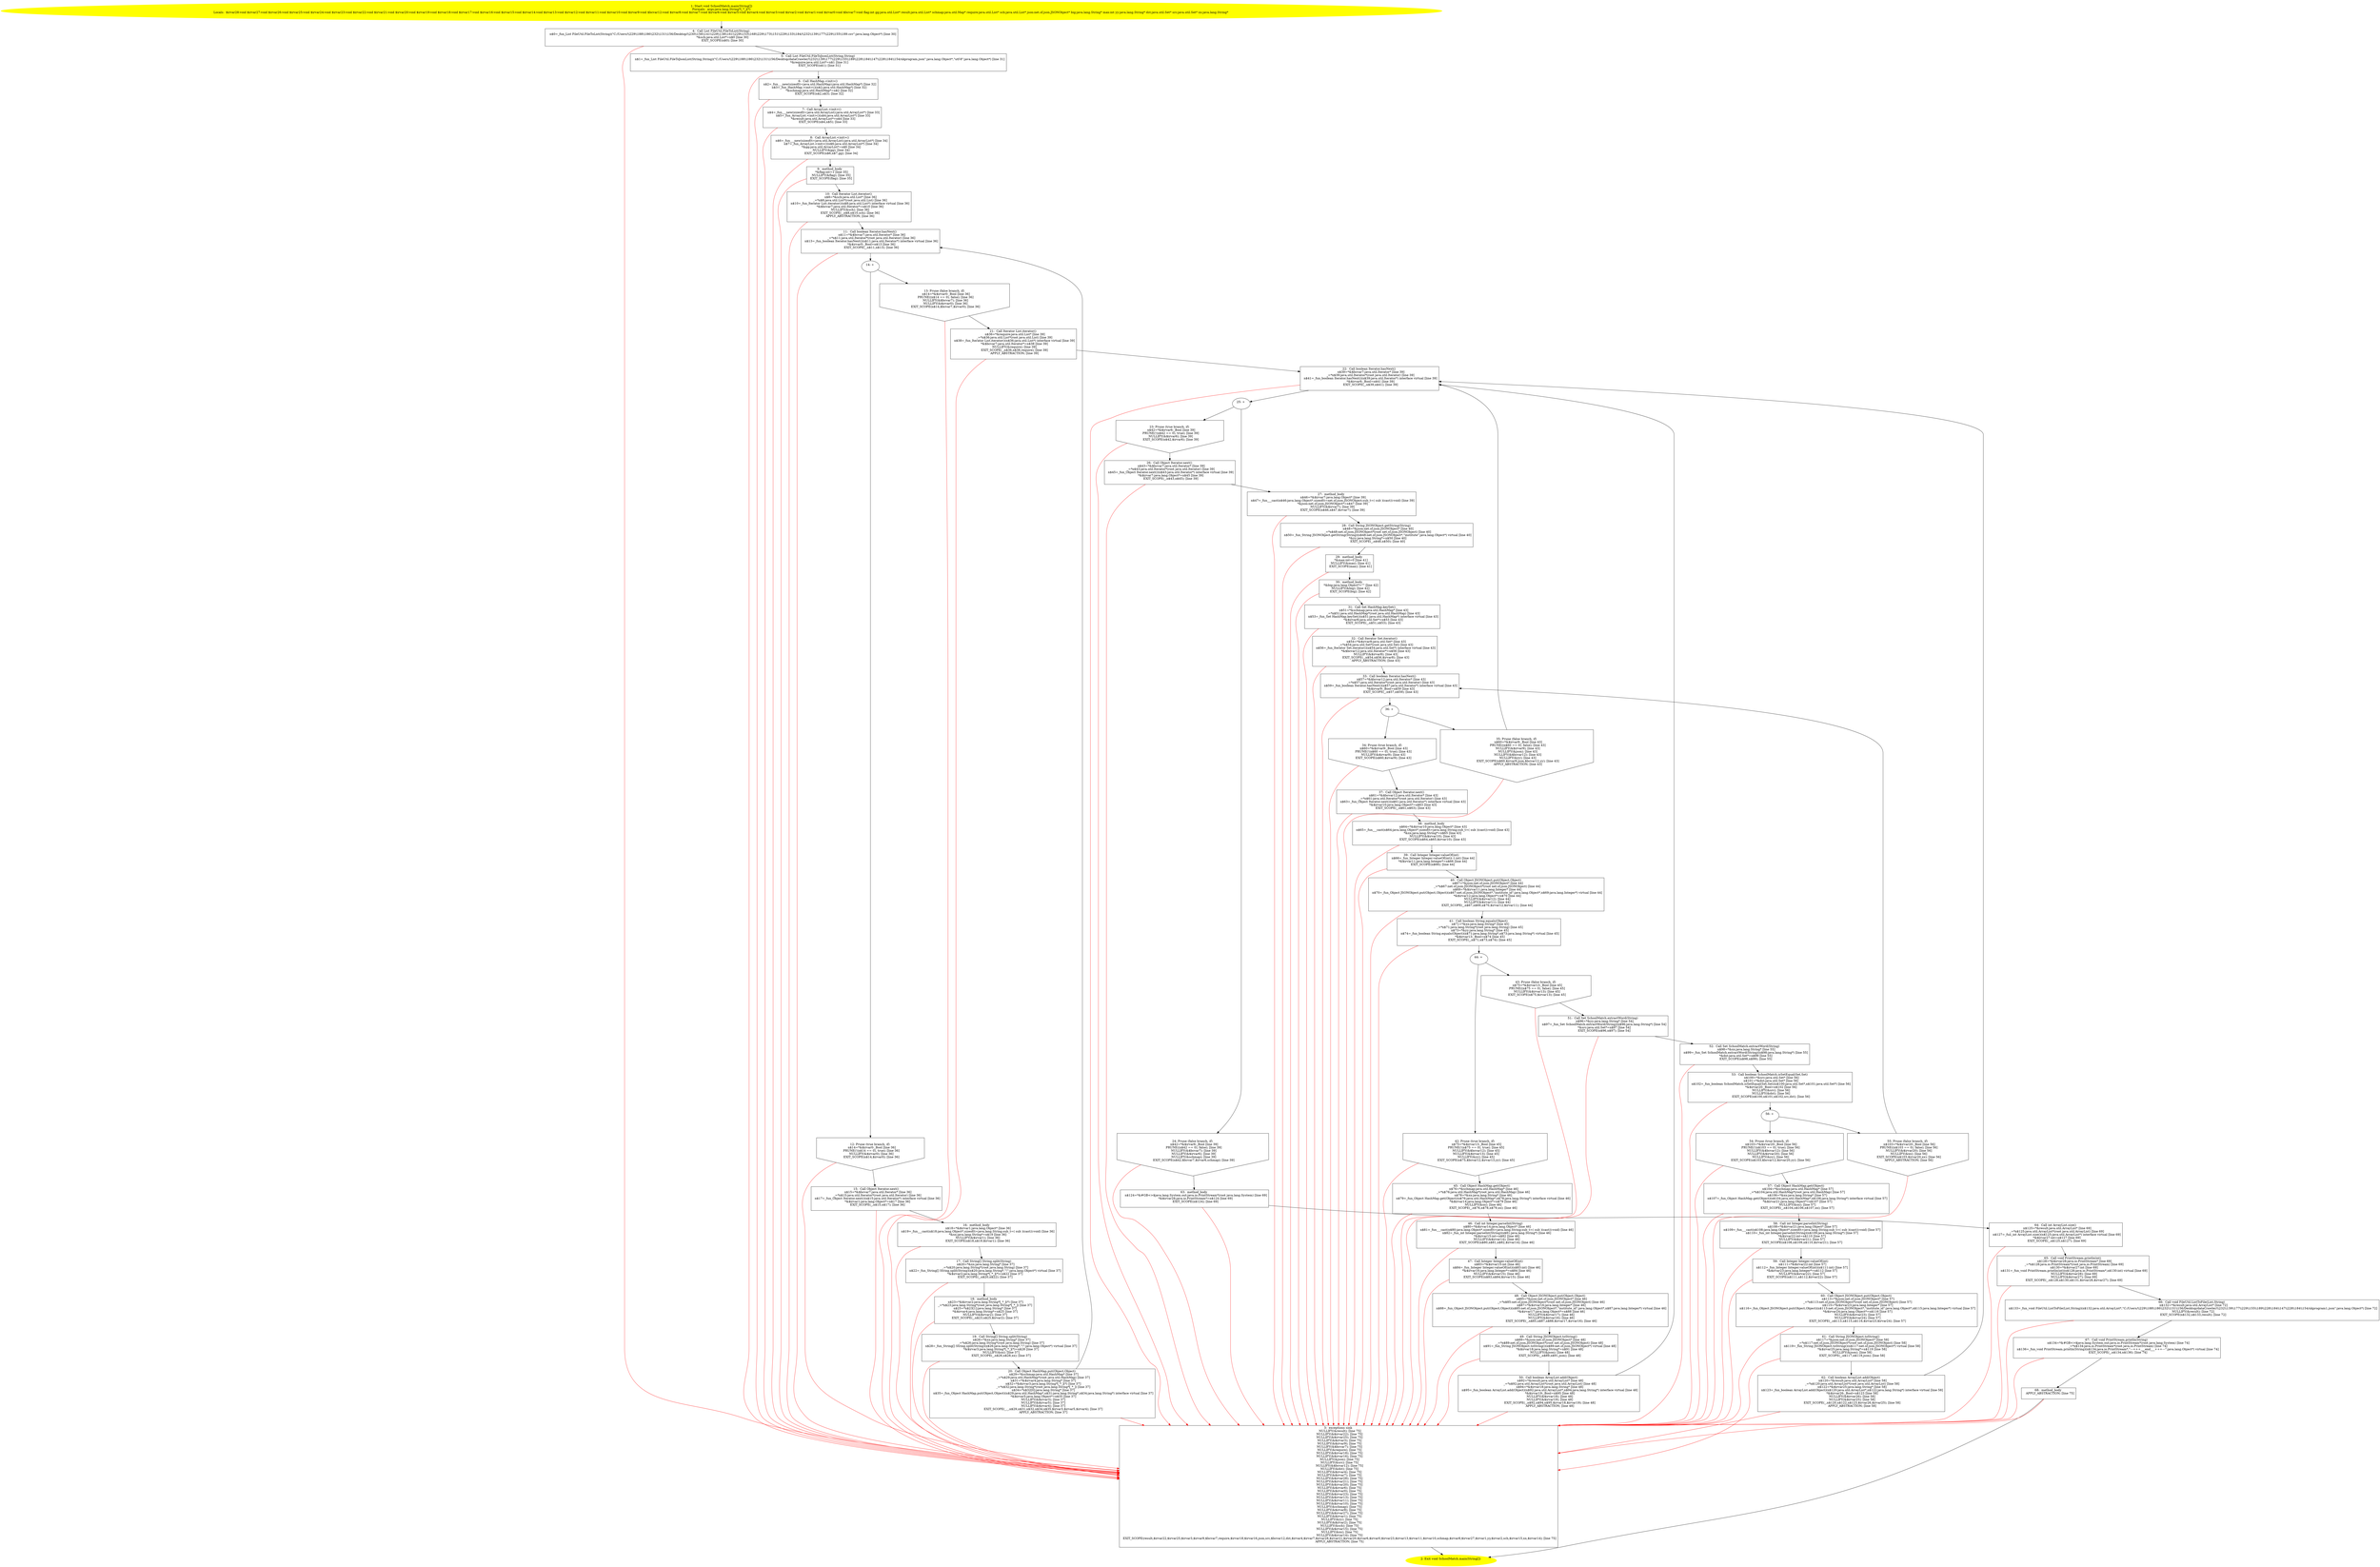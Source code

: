 /* @generated */
digraph cfg {
"com.dulishuo.usnews.SchoolMatch.main(java.lang.String[]):void.197868c38f6c9c533033d688b691957b_1" [label="1: Start void SchoolMatch.main(String[])\nFormals:  args:java.lang.String*[_*_](*)\nLocals:  $irvar28:void $irvar27:void $irvar26:void $irvar25:void $irvar24:void $irvar23:void $irvar22:void $irvar21:void $irvar20:void $irvar19:void $irvar18:void $irvar17:void $irvar16:void $irvar15:void $irvar14:void $irvar13:void $irvar12:void $irvar11:void $irvar10:void $irvar9:void $bcvar12:void $irvar8:void $irvar7:void $irvar6:void $irvar5:void $irvar4:void $irvar3:void $irvar2:void $irvar1:void $irvar0:void $bcvar7:void flag:int gg:java.util.List* result:java.util.List* schmap:java.util.Map* require:java.util.List* sch:java.util.List* json:net.sf.json.JSONObject* big:java.lang.String* max:int yy:java.lang.String* dst:java.util.Set* src:java.util.Set* xx:java.lang.String* \n  " color=yellow style=filled]
	

	 "com.dulishuo.usnews.SchoolMatch.main(java.lang.String[]):void.197868c38f6c9c533033d688b691957b_1" -> "com.dulishuo.usnews.SchoolMatch.main(java.lang.String[]):void.197868c38f6c9c533033d688b691957b_4" ;
"com.dulishuo.usnews.SchoolMatch.main(java.lang.String[]):void.197868c38f6c9c533033d688b691957b_2" [label="2: Exit void SchoolMatch.main(String[]) \n  " color=yellow style=filled]
	

"com.dulishuo.usnews.SchoolMatch.main(java.lang.String[]):void.197868c38f6c9c533033d688b691957b_3" [label="3:  exceptions sink \n   NULLIFY(&result); [line 75]\n  NULLIFY(&$irvar22); [line 75]\n  NULLIFY(&$irvar25); [line 75]\n  NULLIFY(&$irvar3); [line 75]\n  NULLIFY(&$irvar9); [line 75]\n  NULLIFY(&$bcvar7); [line 75]\n  NULLIFY(&require); [line 75]\n  NULLIFY(&$irvar18); [line 75]\n  NULLIFY(&$irvar16); [line 75]\n  NULLIFY(&json); [line 75]\n  NULLIFY(&src); [line 75]\n  NULLIFY(&$bcvar12); [line 75]\n  NULLIFY(&dst); [line 75]\n  NULLIFY(&$irvar4); [line 75]\n  NULLIFY(&$irvar7); [line 75]\n  NULLIFY(&$irvar28); [line 75]\n  NULLIFY(&$irvar21); [line 75]\n  NULLIFY(&$irvar20); [line 75]\n  NULLIFY(&$irvar6); [line 75]\n  NULLIFY(&$irvar0); [line 75]\n  NULLIFY(&$irvar23); [line 75]\n  NULLIFY(&$irvar13); [line 75]\n  NULLIFY(&$irvar11); [line 75]\n  NULLIFY(&$irvar10); [line 75]\n  NULLIFY(&schmap); [line 75]\n  NULLIFY(&$irvar8); [line 75]\n  NULLIFY(&$irvar27); [line 75]\n  NULLIFY(&$irvar1); [line 75]\n  NULLIFY(&yy); [line 75]\n  NULLIFY(&$irvar2); [line 75]\n  NULLIFY(&sch); [line 75]\n  NULLIFY(&$irvar15); [line 75]\n  NULLIFY(&xx); [line 75]\n  NULLIFY(&$irvar14); [line 75]\n  EXIT_SCOPE(result,$irvar22,$irvar25,$irvar3,$irvar9,$bcvar7,require,$irvar18,$irvar16,json,src,$bcvar12,dst,$irvar4,$irvar7,$irvar28,$irvar21,$irvar20,$irvar6,$irvar0,$irvar23,$irvar13,$irvar11,$irvar10,schmap,$irvar8,$irvar27,$irvar1,yy,$irvar2,sch,$irvar15,xx,$irvar14); [line 75]\n  APPLY_ABSTRACTION; [line 75]\n " shape="box"]
	

	 "com.dulishuo.usnews.SchoolMatch.main(java.lang.String[]):void.197868c38f6c9c533033d688b691957b_3" -> "com.dulishuo.usnews.SchoolMatch.main(java.lang.String[]):void.197868c38f6c9c533033d688b691957b_2" ;
"com.dulishuo.usnews.SchoolMatch.main(java.lang.String[]):void.197868c38f6c9c533033d688b691957b_4" [label="4:  Call List FileUtil.FileToList(String) \n   n$0=_fun_List FileUtil.FileToList(String)(\"C:/Users/\\\\229\\\\188\\\\186\\\\232\\\\131\\\\156/Desktop/\\\\230\\\\156\\\\141\\\\229\\\\138\\\\161\\\\229\\\\153\\\\168\\\\229\\\\173\\\\151\\\\229\\\\133\\\\184/\\\\232\\\\139\\\\177\\\\229\\\\155\\\\189.csv\":java.lang.Object*) [line 30]\n  *&sch:java.util.List*=n$0 [line 30]\n  EXIT_SCOPE(n$0); [line 30]\n " shape="box"]
	

	 "com.dulishuo.usnews.SchoolMatch.main(java.lang.String[]):void.197868c38f6c9c533033d688b691957b_4" -> "com.dulishuo.usnews.SchoolMatch.main(java.lang.String[]):void.197868c38f6c9c533033d688b691957b_5" ;
	 "com.dulishuo.usnews.SchoolMatch.main(java.lang.String[]):void.197868c38f6c9c533033d688b691957b_4" -> "com.dulishuo.usnews.SchoolMatch.main(java.lang.String[]):void.197868c38f6c9c533033d688b691957b_3" [color="red" ];
"com.dulishuo.usnews.SchoolMatch.main(java.lang.String[]):void.197868c38f6c9c533033d688b691957b_5" [label="5:  Call List FileUtil.FileToJsonList(String,String) \n   n$1=_fun_List FileUtil.FileToJsonList(String,String)(\"C:/Users/\\\\229\\\\188\\\\186\\\\232\\\\131\\\\156/Desktop/dataCrawler/\\\\232\\\\139\\\\177\\\\229\\\\155\\\\189\\\\228\\\\184\\\\147\\\\228\\\\184\\\\154/ukprogram.json\":java.lang.Object*,\"utf-8\":java.lang.Object*) [line 31]\n  *&require:java.util.List*=n$1 [line 31]\n  EXIT_SCOPE(n$1); [line 31]\n " shape="box"]
	

	 "com.dulishuo.usnews.SchoolMatch.main(java.lang.String[]):void.197868c38f6c9c533033d688b691957b_5" -> "com.dulishuo.usnews.SchoolMatch.main(java.lang.String[]):void.197868c38f6c9c533033d688b691957b_6" ;
	 "com.dulishuo.usnews.SchoolMatch.main(java.lang.String[]):void.197868c38f6c9c533033d688b691957b_5" -> "com.dulishuo.usnews.SchoolMatch.main(java.lang.String[]):void.197868c38f6c9c533033d688b691957b_3" [color="red" ];
"com.dulishuo.usnews.SchoolMatch.main(java.lang.String[]):void.197868c38f6c9c533033d688b691957b_6" [label="6:  Call HashMap.<init>() \n   n$2=_fun___new(sizeof(t=java.util.HashMap):java.util.HashMap*) [line 32]\n  n$3=_fun_HashMap.<init>()(n$2:java.util.HashMap*) [line 32]\n  *&schmap:java.util.HashMap*=n$2 [line 32]\n  EXIT_SCOPE(n$2,n$3); [line 32]\n " shape="box"]
	

	 "com.dulishuo.usnews.SchoolMatch.main(java.lang.String[]):void.197868c38f6c9c533033d688b691957b_6" -> "com.dulishuo.usnews.SchoolMatch.main(java.lang.String[]):void.197868c38f6c9c533033d688b691957b_7" ;
	 "com.dulishuo.usnews.SchoolMatch.main(java.lang.String[]):void.197868c38f6c9c533033d688b691957b_6" -> "com.dulishuo.usnews.SchoolMatch.main(java.lang.String[]):void.197868c38f6c9c533033d688b691957b_3" [color="red" ];
"com.dulishuo.usnews.SchoolMatch.main(java.lang.String[]):void.197868c38f6c9c533033d688b691957b_7" [label="7:  Call ArrayList.<init>() \n   n$4=_fun___new(sizeof(t=java.util.ArrayList):java.util.ArrayList*) [line 33]\n  n$5=_fun_ArrayList.<init>()(n$4:java.util.ArrayList*) [line 33]\n  *&result:java.util.ArrayList*=n$4 [line 33]\n  EXIT_SCOPE(n$4,n$5); [line 33]\n " shape="box"]
	

	 "com.dulishuo.usnews.SchoolMatch.main(java.lang.String[]):void.197868c38f6c9c533033d688b691957b_7" -> "com.dulishuo.usnews.SchoolMatch.main(java.lang.String[]):void.197868c38f6c9c533033d688b691957b_8" ;
	 "com.dulishuo.usnews.SchoolMatch.main(java.lang.String[]):void.197868c38f6c9c533033d688b691957b_7" -> "com.dulishuo.usnews.SchoolMatch.main(java.lang.String[]):void.197868c38f6c9c533033d688b691957b_3" [color="red" ];
"com.dulishuo.usnews.SchoolMatch.main(java.lang.String[]):void.197868c38f6c9c533033d688b691957b_8" [label="8:  Call ArrayList.<init>() \n   n$6=_fun___new(sizeof(t=java.util.ArrayList):java.util.ArrayList*) [line 34]\n  n$7=_fun_ArrayList.<init>()(n$6:java.util.ArrayList*) [line 34]\n  *&gg:java.util.ArrayList*=n$6 [line 34]\n  NULLIFY(&gg); [line 34]\n  EXIT_SCOPE(n$6,n$7,gg); [line 34]\n " shape="box"]
	

	 "com.dulishuo.usnews.SchoolMatch.main(java.lang.String[]):void.197868c38f6c9c533033d688b691957b_8" -> "com.dulishuo.usnews.SchoolMatch.main(java.lang.String[]):void.197868c38f6c9c533033d688b691957b_9" ;
	 "com.dulishuo.usnews.SchoolMatch.main(java.lang.String[]):void.197868c38f6c9c533033d688b691957b_8" -> "com.dulishuo.usnews.SchoolMatch.main(java.lang.String[]):void.197868c38f6c9c533033d688b691957b_3" [color="red" ];
"com.dulishuo.usnews.SchoolMatch.main(java.lang.String[]):void.197868c38f6c9c533033d688b691957b_9" [label="9:  method_body \n   *&flag:int=1 [line 35]\n  NULLIFY(&flag); [line 35]\n  EXIT_SCOPE(flag); [line 35]\n " shape="box"]
	

	 "com.dulishuo.usnews.SchoolMatch.main(java.lang.String[]):void.197868c38f6c9c533033d688b691957b_9" -> "com.dulishuo.usnews.SchoolMatch.main(java.lang.String[]):void.197868c38f6c9c533033d688b691957b_10" ;
	 "com.dulishuo.usnews.SchoolMatch.main(java.lang.String[]):void.197868c38f6c9c533033d688b691957b_9" -> "com.dulishuo.usnews.SchoolMatch.main(java.lang.String[]):void.197868c38f6c9c533033d688b691957b_3" [color="red" ];
"com.dulishuo.usnews.SchoolMatch.main(java.lang.String[]):void.197868c38f6c9c533033d688b691957b_10" [label="10:  Call Iterator List.iterator() \n   n$8=*&sch:java.util.List* [line 36]\n  _=*n$8:java.util.List*(root java.util.List) [line 36]\n  n$10=_fun_Iterator List.iterator()(n$8:java.util.List*) interface virtual [line 36]\n  *&$bcvar7:java.util.Iterator*=n$10 [line 36]\n  NULLIFY(&sch); [line 36]\n  EXIT_SCOPE(_,n$8,n$10,sch); [line 36]\n  APPLY_ABSTRACTION; [line 36]\n " shape="box"]
	

	 "com.dulishuo.usnews.SchoolMatch.main(java.lang.String[]):void.197868c38f6c9c533033d688b691957b_10" -> "com.dulishuo.usnews.SchoolMatch.main(java.lang.String[]):void.197868c38f6c9c533033d688b691957b_11" ;
	 "com.dulishuo.usnews.SchoolMatch.main(java.lang.String[]):void.197868c38f6c9c533033d688b691957b_10" -> "com.dulishuo.usnews.SchoolMatch.main(java.lang.String[]):void.197868c38f6c9c533033d688b691957b_3" [color="red" ];
"com.dulishuo.usnews.SchoolMatch.main(java.lang.String[]):void.197868c38f6c9c533033d688b691957b_11" [label="11:  Call boolean Iterator.hasNext() \n   n$11=*&$bcvar7:java.util.Iterator* [line 36]\n  _=*n$11:java.util.Iterator*(root java.util.Iterator) [line 36]\n  n$13=_fun_boolean Iterator.hasNext()(n$11:java.util.Iterator*) interface virtual [line 36]\n  *&$irvar0:_Bool=n$13 [line 36]\n  EXIT_SCOPE(_,n$11,n$13); [line 36]\n " shape="box"]
	

	 "com.dulishuo.usnews.SchoolMatch.main(java.lang.String[]):void.197868c38f6c9c533033d688b691957b_11" -> "com.dulishuo.usnews.SchoolMatch.main(java.lang.String[]):void.197868c38f6c9c533033d688b691957b_14" ;
	 "com.dulishuo.usnews.SchoolMatch.main(java.lang.String[]):void.197868c38f6c9c533033d688b691957b_11" -> "com.dulishuo.usnews.SchoolMatch.main(java.lang.String[]):void.197868c38f6c9c533033d688b691957b_3" [color="red" ];
"com.dulishuo.usnews.SchoolMatch.main(java.lang.String[]):void.197868c38f6c9c533033d688b691957b_12" [label="12: Prune (true branch, if) \n   n$14=*&$irvar0:_Bool [line 36]\n  PRUNE(!(n$14 == 0), true); [line 36]\n  NULLIFY(&$irvar0); [line 36]\n  EXIT_SCOPE(n$14,$irvar0); [line 36]\n " shape="invhouse"]
	

	 "com.dulishuo.usnews.SchoolMatch.main(java.lang.String[]):void.197868c38f6c9c533033d688b691957b_12" -> "com.dulishuo.usnews.SchoolMatch.main(java.lang.String[]):void.197868c38f6c9c533033d688b691957b_15" ;
	 "com.dulishuo.usnews.SchoolMatch.main(java.lang.String[]):void.197868c38f6c9c533033d688b691957b_12" -> "com.dulishuo.usnews.SchoolMatch.main(java.lang.String[]):void.197868c38f6c9c533033d688b691957b_3" [color="red" ];
"com.dulishuo.usnews.SchoolMatch.main(java.lang.String[]):void.197868c38f6c9c533033d688b691957b_13" [label="13: Prune (false branch, if) \n   n$14=*&$irvar0:_Bool [line 36]\n  PRUNE((n$14 == 0), false); [line 36]\n  NULLIFY(&$bcvar7); [line 36]\n  NULLIFY(&$irvar0); [line 36]\n  EXIT_SCOPE(n$14,$bcvar7,$irvar0); [line 36]\n " shape="invhouse"]
	

	 "com.dulishuo.usnews.SchoolMatch.main(java.lang.String[]):void.197868c38f6c9c533033d688b691957b_13" -> "com.dulishuo.usnews.SchoolMatch.main(java.lang.String[]):void.197868c38f6c9c533033d688b691957b_21" ;
	 "com.dulishuo.usnews.SchoolMatch.main(java.lang.String[]):void.197868c38f6c9c533033d688b691957b_13" -> "com.dulishuo.usnews.SchoolMatch.main(java.lang.String[]):void.197868c38f6c9c533033d688b691957b_3" [color="red" ];
"com.dulishuo.usnews.SchoolMatch.main(java.lang.String[]):void.197868c38f6c9c533033d688b691957b_14" [label="14: + \n  " ]
	

	 "com.dulishuo.usnews.SchoolMatch.main(java.lang.String[]):void.197868c38f6c9c533033d688b691957b_14" -> "com.dulishuo.usnews.SchoolMatch.main(java.lang.String[]):void.197868c38f6c9c533033d688b691957b_12" ;
	 "com.dulishuo.usnews.SchoolMatch.main(java.lang.String[]):void.197868c38f6c9c533033d688b691957b_14" -> "com.dulishuo.usnews.SchoolMatch.main(java.lang.String[]):void.197868c38f6c9c533033d688b691957b_13" ;
"com.dulishuo.usnews.SchoolMatch.main(java.lang.String[]):void.197868c38f6c9c533033d688b691957b_15" [label="15:  Call Object Iterator.next() \n   n$15=*&$bcvar7:java.util.Iterator* [line 36]\n  _=*n$15:java.util.Iterator*(root java.util.Iterator) [line 36]\n  n$17=_fun_Object Iterator.next()(n$15:java.util.Iterator*) interface virtual [line 36]\n  *&$irvar1:java.lang.Object*=n$17 [line 36]\n  EXIT_SCOPE(_,n$15,n$17); [line 36]\n " shape="box"]
	

	 "com.dulishuo.usnews.SchoolMatch.main(java.lang.String[]):void.197868c38f6c9c533033d688b691957b_15" -> "com.dulishuo.usnews.SchoolMatch.main(java.lang.String[]):void.197868c38f6c9c533033d688b691957b_16" ;
	 "com.dulishuo.usnews.SchoolMatch.main(java.lang.String[]):void.197868c38f6c9c533033d688b691957b_15" -> "com.dulishuo.usnews.SchoolMatch.main(java.lang.String[]):void.197868c38f6c9c533033d688b691957b_3" [color="red" ];
"com.dulishuo.usnews.SchoolMatch.main(java.lang.String[]):void.197868c38f6c9c533033d688b691957b_16" [label="16:  method_body \n   n$18=*&$irvar1:java.lang.Object* [line 36]\n  n$19=_fun___cast(n$18:java.lang.Object*,sizeof(t=java.lang.String;sub_t=( sub )(cast)):void) [line 36]\n  *&xx:java.lang.String*=n$19 [line 36]\n  NULLIFY(&$irvar1); [line 36]\n  EXIT_SCOPE(n$18,n$19,$irvar1); [line 36]\n " shape="box"]
	

	 "com.dulishuo.usnews.SchoolMatch.main(java.lang.String[]):void.197868c38f6c9c533033d688b691957b_16" -> "com.dulishuo.usnews.SchoolMatch.main(java.lang.String[]):void.197868c38f6c9c533033d688b691957b_17" ;
	 "com.dulishuo.usnews.SchoolMatch.main(java.lang.String[]):void.197868c38f6c9c533033d688b691957b_16" -> "com.dulishuo.usnews.SchoolMatch.main(java.lang.String[]):void.197868c38f6c9c533033d688b691957b_3" [color="red" ];
"com.dulishuo.usnews.SchoolMatch.main(java.lang.String[]):void.197868c38f6c9c533033d688b691957b_17" [label="17:  Call String[] String.split(String) \n   n$20=*&xx:java.lang.String* [line 37]\n  _=*n$20:java.lang.String*(root java.lang.String) [line 37]\n  n$22=_fun_String[] String.split(String)(n$20:java.lang.String*,\"!\":java.lang.Object*) virtual [line 37]\n  *&$irvar2:java.lang.String*[_*_](*)=n$22 [line 37]\n  EXIT_SCOPE(_,n$20,n$22); [line 37]\n " shape="box"]
	

	 "com.dulishuo.usnews.SchoolMatch.main(java.lang.String[]):void.197868c38f6c9c533033d688b691957b_17" -> "com.dulishuo.usnews.SchoolMatch.main(java.lang.String[]):void.197868c38f6c9c533033d688b691957b_18" ;
	 "com.dulishuo.usnews.SchoolMatch.main(java.lang.String[]):void.197868c38f6c9c533033d688b691957b_17" -> "com.dulishuo.usnews.SchoolMatch.main(java.lang.String[]):void.197868c38f6c9c533033d688b691957b_3" [color="red" ];
"com.dulishuo.usnews.SchoolMatch.main(java.lang.String[]):void.197868c38f6c9c533033d688b691957b_18" [label="18:  method_body \n   n$23=*&$irvar2:java.lang.String*[_*_](*) [line 37]\n  _=*n$23:java.lang.String*(root java.lang.String*[_*_]) [line 37]\n  n$25=*n$23[1]:java.lang.String* [line 37]\n  *&$irvar4:java.lang.String*=n$25 [line 37]\n  NULLIFY(&$irvar2); [line 37]\n  EXIT_SCOPE(_,n$23,n$25,$irvar2); [line 37]\n " shape="box"]
	

	 "com.dulishuo.usnews.SchoolMatch.main(java.lang.String[]):void.197868c38f6c9c533033d688b691957b_18" -> "com.dulishuo.usnews.SchoolMatch.main(java.lang.String[]):void.197868c38f6c9c533033d688b691957b_19" ;
	 "com.dulishuo.usnews.SchoolMatch.main(java.lang.String[]):void.197868c38f6c9c533033d688b691957b_18" -> "com.dulishuo.usnews.SchoolMatch.main(java.lang.String[]):void.197868c38f6c9c533033d688b691957b_3" [color="red" ];
"com.dulishuo.usnews.SchoolMatch.main(java.lang.String[]):void.197868c38f6c9c533033d688b691957b_19" [label="19:  Call String[] String.split(String) \n   n$26=*&xx:java.lang.String* [line 37]\n  _=*n$26:java.lang.String*(root java.lang.String) [line 37]\n  n$28=_fun_String[] String.split(String)(n$26:java.lang.String*,\"!\":java.lang.Object*) virtual [line 37]\n  *&$irvar3:java.lang.String*[_*_](*)=n$28 [line 37]\n  NULLIFY(&xx); [line 37]\n  EXIT_SCOPE(_,n$26,n$28,xx); [line 37]\n " shape="box"]
	

	 "com.dulishuo.usnews.SchoolMatch.main(java.lang.String[]):void.197868c38f6c9c533033d688b691957b_19" -> "com.dulishuo.usnews.SchoolMatch.main(java.lang.String[]):void.197868c38f6c9c533033d688b691957b_20" ;
	 "com.dulishuo.usnews.SchoolMatch.main(java.lang.String[]):void.197868c38f6c9c533033d688b691957b_19" -> "com.dulishuo.usnews.SchoolMatch.main(java.lang.String[]):void.197868c38f6c9c533033d688b691957b_3" [color="red" ];
"com.dulishuo.usnews.SchoolMatch.main(java.lang.String[]):void.197868c38f6c9c533033d688b691957b_20" [label="20:  Call Object HashMap.put(Object,Object) \n   n$29=*&schmap:java.util.HashMap* [line 37]\n  _=*n$29:java.util.HashMap*(root java.util.HashMap) [line 37]\n  n$31=*&$irvar4:java.lang.String* [line 37]\n  n$32=*&$irvar3:java.lang.String*[_*_](*) [line 37]\n  _=*n$32:java.lang.String*(root java.lang.String*[_*_]) [line 37]\n  n$34=*n$32[0]:java.lang.String* [line 37]\n  n$35=_fun_Object HashMap.put(Object,Object)(n$29:java.util.HashMap*,n$31:java.lang.String*,n$34:java.lang.String*) interface virtual [line 37]\n  *&$irvar5:java.lang.Object*=n$35 [line 37]\n  NULLIFY(&$irvar3); [line 37]\n  NULLIFY(&$irvar5); [line 37]\n  NULLIFY(&$irvar4); [line 37]\n  EXIT_SCOPE(_,_,n$29,n$31,n$32,n$34,n$35,$irvar3,$irvar5,$irvar4); [line 37]\n  APPLY_ABSTRACTION; [line 37]\n " shape="box"]
	

	 "com.dulishuo.usnews.SchoolMatch.main(java.lang.String[]):void.197868c38f6c9c533033d688b691957b_20" -> "com.dulishuo.usnews.SchoolMatch.main(java.lang.String[]):void.197868c38f6c9c533033d688b691957b_11" ;
	 "com.dulishuo.usnews.SchoolMatch.main(java.lang.String[]):void.197868c38f6c9c533033d688b691957b_20" -> "com.dulishuo.usnews.SchoolMatch.main(java.lang.String[]):void.197868c38f6c9c533033d688b691957b_3" [color="red" ];
"com.dulishuo.usnews.SchoolMatch.main(java.lang.String[]):void.197868c38f6c9c533033d688b691957b_21" [label="21:  Call Iterator List.iterator() \n   n$36=*&require:java.util.List* [line 39]\n  _=*n$36:java.util.List*(root java.util.List) [line 39]\n  n$38=_fun_Iterator List.iterator()(n$36:java.util.List*) interface virtual [line 39]\n  *&$bcvar7:java.util.Iterator*=n$38 [line 39]\n  NULLIFY(&require); [line 39]\n  EXIT_SCOPE(_,n$36,n$38,require); [line 39]\n  APPLY_ABSTRACTION; [line 39]\n " shape="box"]
	

	 "com.dulishuo.usnews.SchoolMatch.main(java.lang.String[]):void.197868c38f6c9c533033d688b691957b_21" -> "com.dulishuo.usnews.SchoolMatch.main(java.lang.String[]):void.197868c38f6c9c533033d688b691957b_22" ;
	 "com.dulishuo.usnews.SchoolMatch.main(java.lang.String[]):void.197868c38f6c9c533033d688b691957b_21" -> "com.dulishuo.usnews.SchoolMatch.main(java.lang.String[]):void.197868c38f6c9c533033d688b691957b_3" [color="red" ];
"com.dulishuo.usnews.SchoolMatch.main(java.lang.String[]):void.197868c38f6c9c533033d688b691957b_22" [label="22:  Call boolean Iterator.hasNext() \n   n$39=*&$bcvar7:java.util.Iterator* [line 39]\n  _=*n$39:java.util.Iterator*(root java.util.Iterator) [line 39]\n  n$41=_fun_boolean Iterator.hasNext()(n$39:java.util.Iterator*) interface virtual [line 39]\n  *&$irvar6:_Bool=n$41 [line 39]\n  EXIT_SCOPE(_,n$39,n$41); [line 39]\n " shape="box"]
	

	 "com.dulishuo.usnews.SchoolMatch.main(java.lang.String[]):void.197868c38f6c9c533033d688b691957b_22" -> "com.dulishuo.usnews.SchoolMatch.main(java.lang.String[]):void.197868c38f6c9c533033d688b691957b_25" ;
	 "com.dulishuo.usnews.SchoolMatch.main(java.lang.String[]):void.197868c38f6c9c533033d688b691957b_22" -> "com.dulishuo.usnews.SchoolMatch.main(java.lang.String[]):void.197868c38f6c9c533033d688b691957b_3" [color="red" ];
"com.dulishuo.usnews.SchoolMatch.main(java.lang.String[]):void.197868c38f6c9c533033d688b691957b_23" [label="23: Prune (true branch, if) \n   n$42=*&$irvar6:_Bool [line 39]\n  PRUNE(!(n$42 == 0), true); [line 39]\n  NULLIFY(&$irvar6); [line 39]\n  EXIT_SCOPE(n$42,$irvar6); [line 39]\n " shape="invhouse"]
	

	 "com.dulishuo.usnews.SchoolMatch.main(java.lang.String[]):void.197868c38f6c9c533033d688b691957b_23" -> "com.dulishuo.usnews.SchoolMatch.main(java.lang.String[]):void.197868c38f6c9c533033d688b691957b_26" ;
	 "com.dulishuo.usnews.SchoolMatch.main(java.lang.String[]):void.197868c38f6c9c533033d688b691957b_23" -> "com.dulishuo.usnews.SchoolMatch.main(java.lang.String[]):void.197868c38f6c9c533033d688b691957b_3" [color="red" ];
"com.dulishuo.usnews.SchoolMatch.main(java.lang.String[]):void.197868c38f6c9c533033d688b691957b_24" [label="24: Prune (false branch, if) \n   n$42=*&$irvar6:_Bool [line 39]\n  PRUNE((n$42 == 0), false); [line 39]\n  NULLIFY(&$bcvar7); [line 39]\n  NULLIFY(&$irvar6); [line 39]\n  NULLIFY(&schmap); [line 39]\n  EXIT_SCOPE(n$42,$bcvar7,$irvar6,schmap); [line 39]\n " shape="invhouse"]
	

	 "com.dulishuo.usnews.SchoolMatch.main(java.lang.String[]):void.197868c38f6c9c533033d688b691957b_24" -> "com.dulishuo.usnews.SchoolMatch.main(java.lang.String[]):void.197868c38f6c9c533033d688b691957b_63" ;
	 "com.dulishuo.usnews.SchoolMatch.main(java.lang.String[]):void.197868c38f6c9c533033d688b691957b_24" -> "com.dulishuo.usnews.SchoolMatch.main(java.lang.String[]):void.197868c38f6c9c533033d688b691957b_3" [color="red" ];
"com.dulishuo.usnews.SchoolMatch.main(java.lang.String[]):void.197868c38f6c9c533033d688b691957b_25" [label="25: + \n  " ]
	

	 "com.dulishuo.usnews.SchoolMatch.main(java.lang.String[]):void.197868c38f6c9c533033d688b691957b_25" -> "com.dulishuo.usnews.SchoolMatch.main(java.lang.String[]):void.197868c38f6c9c533033d688b691957b_23" ;
	 "com.dulishuo.usnews.SchoolMatch.main(java.lang.String[]):void.197868c38f6c9c533033d688b691957b_25" -> "com.dulishuo.usnews.SchoolMatch.main(java.lang.String[]):void.197868c38f6c9c533033d688b691957b_24" ;
"com.dulishuo.usnews.SchoolMatch.main(java.lang.String[]):void.197868c38f6c9c533033d688b691957b_26" [label="26:  Call Object Iterator.next() \n   n$43=*&$bcvar7:java.util.Iterator* [line 39]\n  _=*n$43:java.util.Iterator*(root java.util.Iterator) [line 39]\n  n$45=_fun_Object Iterator.next()(n$43:java.util.Iterator*) interface virtual [line 39]\n  *&$irvar7:java.lang.Object*=n$45 [line 39]\n  EXIT_SCOPE(_,n$43,n$45); [line 39]\n " shape="box"]
	

	 "com.dulishuo.usnews.SchoolMatch.main(java.lang.String[]):void.197868c38f6c9c533033d688b691957b_26" -> "com.dulishuo.usnews.SchoolMatch.main(java.lang.String[]):void.197868c38f6c9c533033d688b691957b_27" ;
	 "com.dulishuo.usnews.SchoolMatch.main(java.lang.String[]):void.197868c38f6c9c533033d688b691957b_26" -> "com.dulishuo.usnews.SchoolMatch.main(java.lang.String[]):void.197868c38f6c9c533033d688b691957b_3" [color="red" ];
"com.dulishuo.usnews.SchoolMatch.main(java.lang.String[]):void.197868c38f6c9c533033d688b691957b_27" [label="27:  method_body \n   n$46=*&$irvar7:java.lang.Object* [line 39]\n  n$47=_fun___cast(n$46:java.lang.Object*,sizeof(t=net.sf.json.JSONObject;sub_t=( sub )(cast)):void) [line 39]\n  *&json:net.sf.json.JSONObject*=n$47 [line 39]\n  NULLIFY(&$irvar7); [line 39]\n  EXIT_SCOPE(n$46,n$47,$irvar7); [line 39]\n " shape="box"]
	

	 "com.dulishuo.usnews.SchoolMatch.main(java.lang.String[]):void.197868c38f6c9c533033d688b691957b_27" -> "com.dulishuo.usnews.SchoolMatch.main(java.lang.String[]):void.197868c38f6c9c533033d688b691957b_28" ;
	 "com.dulishuo.usnews.SchoolMatch.main(java.lang.String[]):void.197868c38f6c9c533033d688b691957b_27" -> "com.dulishuo.usnews.SchoolMatch.main(java.lang.String[]):void.197868c38f6c9c533033d688b691957b_3" [color="red" ];
"com.dulishuo.usnews.SchoolMatch.main(java.lang.String[]):void.197868c38f6c9c533033d688b691957b_28" [label="28:  Call String JSONObject.getString(String) \n   n$48=*&json:net.sf.json.JSONObject* [line 40]\n  _=*n$48:net.sf.json.JSONObject*(root net.sf.json.JSONObject) [line 40]\n  n$50=_fun_String JSONObject.getString(String)(n$48:net.sf.json.JSONObject*,\"institute\":java.lang.Object*) virtual [line 40]\n  *&yy:java.lang.String*=n$50 [line 40]\n  EXIT_SCOPE(_,n$48,n$50); [line 40]\n " shape="box"]
	

	 "com.dulishuo.usnews.SchoolMatch.main(java.lang.String[]):void.197868c38f6c9c533033d688b691957b_28" -> "com.dulishuo.usnews.SchoolMatch.main(java.lang.String[]):void.197868c38f6c9c533033d688b691957b_29" ;
	 "com.dulishuo.usnews.SchoolMatch.main(java.lang.String[]):void.197868c38f6c9c533033d688b691957b_28" -> "com.dulishuo.usnews.SchoolMatch.main(java.lang.String[]):void.197868c38f6c9c533033d688b691957b_3" [color="red" ];
"com.dulishuo.usnews.SchoolMatch.main(java.lang.String[]):void.197868c38f6c9c533033d688b691957b_29" [label="29:  method_body \n   *&max:int=0 [line 41]\n  NULLIFY(&max); [line 41]\n  EXIT_SCOPE(max); [line 41]\n " shape="box"]
	

	 "com.dulishuo.usnews.SchoolMatch.main(java.lang.String[]):void.197868c38f6c9c533033d688b691957b_29" -> "com.dulishuo.usnews.SchoolMatch.main(java.lang.String[]):void.197868c38f6c9c533033d688b691957b_30" ;
	 "com.dulishuo.usnews.SchoolMatch.main(java.lang.String[]):void.197868c38f6c9c533033d688b691957b_29" -> "com.dulishuo.usnews.SchoolMatch.main(java.lang.String[]):void.197868c38f6c9c533033d688b691957b_3" [color="red" ];
"com.dulishuo.usnews.SchoolMatch.main(java.lang.String[]):void.197868c38f6c9c533033d688b691957b_30" [label="30:  method_body \n   *&big:java.lang.Object*=\"\" [line 42]\n  NULLIFY(&big); [line 42]\n  EXIT_SCOPE(big); [line 42]\n " shape="box"]
	

	 "com.dulishuo.usnews.SchoolMatch.main(java.lang.String[]):void.197868c38f6c9c533033d688b691957b_30" -> "com.dulishuo.usnews.SchoolMatch.main(java.lang.String[]):void.197868c38f6c9c533033d688b691957b_31" ;
	 "com.dulishuo.usnews.SchoolMatch.main(java.lang.String[]):void.197868c38f6c9c533033d688b691957b_30" -> "com.dulishuo.usnews.SchoolMatch.main(java.lang.String[]):void.197868c38f6c9c533033d688b691957b_3" [color="red" ];
"com.dulishuo.usnews.SchoolMatch.main(java.lang.String[]):void.197868c38f6c9c533033d688b691957b_31" [label="31:  Call Set HashMap.keySet() \n   n$51=*&schmap:java.util.HashMap* [line 43]\n  _=*n$51:java.util.HashMap*(root java.util.HashMap) [line 43]\n  n$53=_fun_Set HashMap.keySet()(n$51:java.util.HashMap*) interface virtual [line 43]\n  *&$irvar8:java.util.Set*=n$53 [line 43]\n  EXIT_SCOPE(_,n$51,n$53); [line 43]\n " shape="box"]
	

	 "com.dulishuo.usnews.SchoolMatch.main(java.lang.String[]):void.197868c38f6c9c533033d688b691957b_31" -> "com.dulishuo.usnews.SchoolMatch.main(java.lang.String[]):void.197868c38f6c9c533033d688b691957b_32" ;
	 "com.dulishuo.usnews.SchoolMatch.main(java.lang.String[]):void.197868c38f6c9c533033d688b691957b_31" -> "com.dulishuo.usnews.SchoolMatch.main(java.lang.String[]):void.197868c38f6c9c533033d688b691957b_3" [color="red" ];
"com.dulishuo.usnews.SchoolMatch.main(java.lang.String[]):void.197868c38f6c9c533033d688b691957b_32" [label="32:  Call Iterator Set.iterator() \n   n$54=*&$irvar8:java.util.Set* [line 43]\n  _=*n$54:java.util.Set*(root java.util.Set) [line 43]\n  n$56=_fun_Iterator Set.iterator()(n$54:java.util.Set*) interface virtual [line 43]\n  *&$bcvar12:java.util.Iterator*=n$56 [line 43]\n  NULLIFY(&$irvar8); [line 43]\n  EXIT_SCOPE(_,n$54,n$56,$irvar8); [line 43]\n  APPLY_ABSTRACTION; [line 43]\n " shape="box"]
	

	 "com.dulishuo.usnews.SchoolMatch.main(java.lang.String[]):void.197868c38f6c9c533033d688b691957b_32" -> "com.dulishuo.usnews.SchoolMatch.main(java.lang.String[]):void.197868c38f6c9c533033d688b691957b_33" ;
	 "com.dulishuo.usnews.SchoolMatch.main(java.lang.String[]):void.197868c38f6c9c533033d688b691957b_32" -> "com.dulishuo.usnews.SchoolMatch.main(java.lang.String[]):void.197868c38f6c9c533033d688b691957b_3" [color="red" ];
"com.dulishuo.usnews.SchoolMatch.main(java.lang.String[]):void.197868c38f6c9c533033d688b691957b_33" [label="33:  Call boolean Iterator.hasNext() \n   n$57=*&$bcvar12:java.util.Iterator* [line 43]\n  _=*n$57:java.util.Iterator*(root java.util.Iterator) [line 43]\n  n$59=_fun_boolean Iterator.hasNext()(n$57:java.util.Iterator*) interface virtual [line 43]\n  *&$irvar9:_Bool=n$59 [line 43]\n  EXIT_SCOPE(_,n$57,n$59); [line 43]\n " shape="box"]
	

	 "com.dulishuo.usnews.SchoolMatch.main(java.lang.String[]):void.197868c38f6c9c533033d688b691957b_33" -> "com.dulishuo.usnews.SchoolMatch.main(java.lang.String[]):void.197868c38f6c9c533033d688b691957b_36" ;
	 "com.dulishuo.usnews.SchoolMatch.main(java.lang.String[]):void.197868c38f6c9c533033d688b691957b_33" -> "com.dulishuo.usnews.SchoolMatch.main(java.lang.String[]):void.197868c38f6c9c533033d688b691957b_3" [color="red" ];
"com.dulishuo.usnews.SchoolMatch.main(java.lang.String[]):void.197868c38f6c9c533033d688b691957b_34" [label="34: Prune (true branch, if) \n   n$60=*&$irvar9:_Bool [line 43]\n  PRUNE(!(n$60 == 0), true); [line 43]\n  NULLIFY(&$irvar9); [line 43]\n  EXIT_SCOPE(n$60,$irvar9); [line 43]\n " shape="invhouse"]
	

	 "com.dulishuo.usnews.SchoolMatch.main(java.lang.String[]):void.197868c38f6c9c533033d688b691957b_34" -> "com.dulishuo.usnews.SchoolMatch.main(java.lang.String[]):void.197868c38f6c9c533033d688b691957b_37" ;
	 "com.dulishuo.usnews.SchoolMatch.main(java.lang.String[]):void.197868c38f6c9c533033d688b691957b_34" -> "com.dulishuo.usnews.SchoolMatch.main(java.lang.String[]):void.197868c38f6c9c533033d688b691957b_3" [color="red" ];
"com.dulishuo.usnews.SchoolMatch.main(java.lang.String[]):void.197868c38f6c9c533033d688b691957b_35" [label="35: Prune (false branch, if) \n   n$60=*&$irvar9:_Bool [line 43]\n  PRUNE((n$60 == 0), false); [line 43]\n  NULLIFY(&$irvar9); [line 43]\n  NULLIFY(&json); [line 43]\n  NULLIFY(&$bcvar12); [line 43]\n  NULLIFY(&yy); [line 43]\n  EXIT_SCOPE(n$60,$irvar9,json,$bcvar12,yy); [line 43]\n  APPLY_ABSTRACTION; [line 43]\n " shape="invhouse"]
	

	 "com.dulishuo.usnews.SchoolMatch.main(java.lang.String[]):void.197868c38f6c9c533033d688b691957b_35" -> "com.dulishuo.usnews.SchoolMatch.main(java.lang.String[]):void.197868c38f6c9c533033d688b691957b_22" ;
	 "com.dulishuo.usnews.SchoolMatch.main(java.lang.String[]):void.197868c38f6c9c533033d688b691957b_35" -> "com.dulishuo.usnews.SchoolMatch.main(java.lang.String[]):void.197868c38f6c9c533033d688b691957b_3" [color="red" ];
"com.dulishuo.usnews.SchoolMatch.main(java.lang.String[]):void.197868c38f6c9c533033d688b691957b_36" [label="36: + \n  " ]
	

	 "com.dulishuo.usnews.SchoolMatch.main(java.lang.String[]):void.197868c38f6c9c533033d688b691957b_36" -> "com.dulishuo.usnews.SchoolMatch.main(java.lang.String[]):void.197868c38f6c9c533033d688b691957b_34" ;
	 "com.dulishuo.usnews.SchoolMatch.main(java.lang.String[]):void.197868c38f6c9c533033d688b691957b_36" -> "com.dulishuo.usnews.SchoolMatch.main(java.lang.String[]):void.197868c38f6c9c533033d688b691957b_35" ;
"com.dulishuo.usnews.SchoolMatch.main(java.lang.String[]):void.197868c38f6c9c533033d688b691957b_37" [label="37:  Call Object Iterator.next() \n   n$61=*&$bcvar12:java.util.Iterator* [line 43]\n  _=*n$61:java.util.Iterator*(root java.util.Iterator) [line 43]\n  n$63=_fun_Object Iterator.next()(n$61:java.util.Iterator*) interface virtual [line 43]\n  *&$irvar10:java.lang.Object*=n$63 [line 43]\n  EXIT_SCOPE(_,n$61,n$63); [line 43]\n " shape="box"]
	

	 "com.dulishuo.usnews.SchoolMatch.main(java.lang.String[]):void.197868c38f6c9c533033d688b691957b_37" -> "com.dulishuo.usnews.SchoolMatch.main(java.lang.String[]):void.197868c38f6c9c533033d688b691957b_38" ;
	 "com.dulishuo.usnews.SchoolMatch.main(java.lang.String[]):void.197868c38f6c9c533033d688b691957b_37" -> "com.dulishuo.usnews.SchoolMatch.main(java.lang.String[]):void.197868c38f6c9c533033d688b691957b_3" [color="red" ];
"com.dulishuo.usnews.SchoolMatch.main(java.lang.String[]):void.197868c38f6c9c533033d688b691957b_38" [label="38:  method_body \n   n$64=*&$irvar10:java.lang.Object* [line 43]\n  n$65=_fun___cast(n$64:java.lang.Object*,sizeof(t=java.lang.String;sub_t=( sub )(cast)):void) [line 43]\n  *&xx:java.lang.String*=n$65 [line 43]\n  NULLIFY(&$irvar10); [line 43]\n  EXIT_SCOPE(n$64,n$65,$irvar10); [line 43]\n " shape="box"]
	

	 "com.dulishuo.usnews.SchoolMatch.main(java.lang.String[]):void.197868c38f6c9c533033d688b691957b_38" -> "com.dulishuo.usnews.SchoolMatch.main(java.lang.String[]):void.197868c38f6c9c533033d688b691957b_39" ;
	 "com.dulishuo.usnews.SchoolMatch.main(java.lang.String[]):void.197868c38f6c9c533033d688b691957b_38" -> "com.dulishuo.usnews.SchoolMatch.main(java.lang.String[]):void.197868c38f6c9c533033d688b691957b_3" [color="red" ];
"com.dulishuo.usnews.SchoolMatch.main(java.lang.String[]):void.197868c38f6c9c533033d688b691957b_39" [label="39:  Call Integer Integer.valueOf(int) \n   n$66=_fun_Integer Integer.valueOf(int)(-1:int) [line 44]\n  *&$irvar11:java.lang.Integer*=n$66 [line 44]\n  EXIT_SCOPE(n$66); [line 44]\n " shape="box"]
	

	 "com.dulishuo.usnews.SchoolMatch.main(java.lang.String[]):void.197868c38f6c9c533033d688b691957b_39" -> "com.dulishuo.usnews.SchoolMatch.main(java.lang.String[]):void.197868c38f6c9c533033d688b691957b_40" ;
	 "com.dulishuo.usnews.SchoolMatch.main(java.lang.String[]):void.197868c38f6c9c533033d688b691957b_39" -> "com.dulishuo.usnews.SchoolMatch.main(java.lang.String[]):void.197868c38f6c9c533033d688b691957b_3" [color="red" ];
"com.dulishuo.usnews.SchoolMatch.main(java.lang.String[]):void.197868c38f6c9c533033d688b691957b_40" [label="40:  Call Object JSONObject.put(Object,Object) \n   n$67=*&json:net.sf.json.JSONObject* [line 44]\n  _=*n$67:net.sf.json.JSONObject*(root net.sf.json.JSONObject) [line 44]\n  n$69=*&$irvar11:java.lang.Integer* [line 44]\n  n$70=_fun_Object JSONObject.put(Object,Object)(n$67:net.sf.json.JSONObject*,\"institute_id\":java.lang.Object*,n$69:java.lang.Integer*) virtual [line 44]\n  *&$irvar12:java.lang.Object*=n$70 [line 44]\n  NULLIFY(&$irvar12); [line 44]\n  NULLIFY(&$irvar11); [line 44]\n  EXIT_SCOPE(_,n$67,n$69,n$70,$irvar12,$irvar11); [line 44]\n " shape="box"]
	

	 "com.dulishuo.usnews.SchoolMatch.main(java.lang.String[]):void.197868c38f6c9c533033d688b691957b_40" -> "com.dulishuo.usnews.SchoolMatch.main(java.lang.String[]):void.197868c38f6c9c533033d688b691957b_41" ;
	 "com.dulishuo.usnews.SchoolMatch.main(java.lang.String[]):void.197868c38f6c9c533033d688b691957b_40" -> "com.dulishuo.usnews.SchoolMatch.main(java.lang.String[]):void.197868c38f6c9c533033d688b691957b_3" [color="red" ];
"com.dulishuo.usnews.SchoolMatch.main(java.lang.String[]):void.197868c38f6c9c533033d688b691957b_41" [label="41:  Call boolean String.equals(Object) \n   n$71=*&xx:java.lang.String* [line 45]\n  _=*n$71:java.lang.String*(root java.lang.String) [line 45]\n  n$73=*&yy:java.lang.String* [line 45]\n  n$74=_fun_boolean String.equals(Object)(n$71:java.lang.String*,n$73:java.lang.String*) virtual [line 45]\n  *&$irvar13:_Bool=n$74 [line 45]\n  EXIT_SCOPE(_,n$71,n$73,n$74); [line 45]\n " shape="box"]
	

	 "com.dulishuo.usnews.SchoolMatch.main(java.lang.String[]):void.197868c38f6c9c533033d688b691957b_41" -> "com.dulishuo.usnews.SchoolMatch.main(java.lang.String[]):void.197868c38f6c9c533033d688b691957b_44" ;
	 "com.dulishuo.usnews.SchoolMatch.main(java.lang.String[]):void.197868c38f6c9c533033d688b691957b_41" -> "com.dulishuo.usnews.SchoolMatch.main(java.lang.String[]):void.197868c38f6c9c533033d688b691957b_3" [color="red" ];
"com.dulishuo.usnews.SchoolMatch.main(java.lang.String[]):void.197868c38f6c9c533033d688b691957b_42" [label="42: Prune (true branch, if) \n   n$75=*&$irvar13:_Bool [line 45]\n  PRUNE(!(n$75 == 0), true); [line 45]\n  NULLIFY(&$bcvar12); [line 45]\n  NULLIFY(&$irvar13); [line 45]\n  NULLIFY(&yy); [line 45]\n  EXIT_SCOPE(n$75,$bcvar12,$irvar13,yy); [line 45]\n " shape="invhouse"]
	

	 "com.dulishuo.usnews.SchoolMatch.main(java.lang.String[]):void.197868c38f6c9c533033d688b691957b_42" -> "com.dulishuo.usnews.SchoolMatch.main(java.lang.String[]):void.197868c38f6c9c533033d688b691957b_45" ;
	 "com.dulishuo.usnews.SchoolMatch.main(java.lang.String[]):void.197868c38f6c9c533033d688b691957b_42" -> "com.dulishuo.usnews.SchoolMatch.main(java.lang.String[]):void.197868c38f6c9c533033d688b691957b_3" [color="red" ];
"com.dulishuo.usnews.SchoolMatch.main(java.lang.String[]):void.197868c38f6c9c533033d688b691957b_43" [label="43: Prune (false branch, if) \n   n$75=*&$irvar13:_Bool [line 45]\n  PRUNE((n$75 == 0), false); [line 45]\n  NULLIFY(&$irvar13); [line 45]\n  EXIT_SCOPE(n$75,$irvar13); [line 45]\n " shape="invhouse"]
	

	 "com.dulishuo.usnews.SchoolMatch.main(java.lang.String[]):void.197868c38f6c9c533033d688b691957b_43" -> "com.dulishuo.usnews.SchoolMatch.main(java.lang.String[]):void.197868c38f6c9c533033d688b691957b_51" ;
	 "com.dulishuo.usnews.SchoolMatch.main(java.lang.String[]):void.197868c38f6c9c533033d688b691957b_43" -> "com.dulishuo.usnews.SchoolMatch.main(java.lang.String[]):void.197868c38f6c9c533033d688b691957b_3" [color="red" ];
"com.dulishuo.usnews.SchoolMatch.main(java.lang.String[]):void.197868c38f6c9c533033d688b691957b_44" [label="44: + \n  " ]
	

	 "com.dulishuo.usnews.SchoolMatch.main(java.lang.String[]):void.197868c38f6c9c533033d688b691957b_44" -> "com.dulishuo.usnews.SchoolMatch.main(java.lang.String[]):void.197868c38f6c9c533033d688b691957b_42" ;
	 "com.dulishuo.usnews.SchoolMatch.main(java.lang.String[]):void.197868c38f6c9c533033d688b691957b_44" -> "com.dulishuo.usnews.SchoolMatch.main(java.lang.String[]):void.197868c38f6c9c533033d688b691957b_43" ;
"com.dulishuo.usnews.SchoolMatch.main(java.lang.String[]):void.197868c38f6c9c533033d688b691957b_45" [label="45:  Call Object HashMap.get(Object) \n   n$76=*&schmap:java.util.HashMap* [line 46]\n  _=*n$76:java.util.HashMap*(root java.util.HashMap) [line 46]\n  n$78=*&xx:java.lang.String* [line 46]\n  n$79=_fun_Object HashMap.get(Object)(n$76:java.util.HashMap*,n$78:java.lang.String*) interface virtual [line 46]\n  *&$irvar14:java.lang.Object*=n$79 [line 46]\n  NULLIFY(&xx); [line 46]\n  EXIT_SCOPE(_,n$76,n$78,n$79,xx); [line 46]\n " shape="box"]
	

	 "com.dulishuo.usnews.SchoolMatch.main(java.lang.String[]):void.197868c38f6c9c533033d688b691957b_45" -> "com.dulishuo.usnews.SchoolMatch.main(java.lang.String[]):void.197868c38f6c9c533033d688b691957b_46" ;
	 "com.dulishuo.usnews.SchoolMatch.main(java.lang.String[]):void.197868c38f6c9c533033d688b691957b_45" -> "com.dulishuo.usnews.SchoolMatch.main(java.lang.String[]):void.197868c38f6c9c533033d688b691957b_3" [color="red" ];
"com.dulishuo.usnews.SchoolMatch.main(java.lang.String[]):void.197868c38f6c9c533033d688b691957b_46" [label="46:  Call int Integer.parseInt(String) \n   n$80=*&$irvar14:java.lang.Object* [line 46]\n  n$81=_fun___cast(n$80:java.lang.Object*,sizeof(t=java.lang.String;sub_t=( sub )(cast)):void) [line 46]\n  n$82=_fun_int Integer.parseInt(String)(n$81:java.lang.String*) [line 46]\n  *&$irvar15:int=n$82 [line 46]\n  NULLIFY(&$irvar14); [line 46]\n  EXIT_SCOPE(n$80,n$81,n$82,$irvar14); [line 46]\n " shape="box"]
	

	 "com.dulishuo.usnews.SchoolMatch.main(java.lang.String[]):void.197868c38f6c9c533033d688b691957b_46" -> "com.dulishuo.usnews.SchoolMatch.main(java.lang.String[]):void.197868c38f6c9c533033d688b691957b_47" ;
	 "com.dulishuo.usnews.SchoolMatch.main(java.lang.String[]):void.197868c38f6c9c533033d688b691957b_46" -> "com.dulishuo.usnews.SchoolMatch.main(java.lang.String[]):void.197868c38f6c9c533033d688b691957b_3" [color="red" ];
"com.dulishuo.usnews.SchoolMatch.main(java.lang.String[]):void.197868c38f6c9c533033d688b691957b_47" [label="47:  Call Integer Integer.valueOf(int) \n   n$83=*&$irvar15:int [line 46]\n  n$84=_fun_Integer Integer.valueOf(int)(n$83:int) [line 46]\n  *&$irvar16:java.lang.Integer*=n$84 [line 46]\n  NULLIFY(&$irvar15); [line 46]\n  EXIT_SCOPE(n$83,n$84,$irvar15); [line 46]\n " shape="box"]
	

	 "com.dulishuo.usnews.SchoolMatch.main(java.lang.String[]):void.197868c38f6c9c533033d688b691957b_47" -> "com.dulishuo.usnews.SchoolMatch.main(java.lang.String[]):void.197868c38f6c9c533033d688b691957b_48" ;
	 "com.dulishuo.usnews.SchoolMatch.main(java.lang.String[]):void.197868c38f6c9c533033d688b691957b_47" -> "com.dulishuo.usnews.SchoolMatch.main(java.lang.String[]):void.197868c38f6c9c533033d688b691957b_3" [color="red" ];
"com.dulishuo.usnews.SchoolMatch.main(java.lang.String[]):void.197868c38f6c9c533033d688b691957b_48" [label="48:  Call Object JSONObject.put(Object,Object) \n   n$85=*&json:net.sf.json.JSONObject* [line 46]\n  _=*n$85:net.sf.json.JSONObject*(root net.sf.json.JSONObject) [line 46]\n  n$87=*&$irvar16:java.lang.Integer* [line 46]\n  n$88=_fun_Object JSONObject.put(Object,Object)(n$85:net.sf.json.JSONObject*,\"institute_id\":java.lang.Object*,n$87:java.lang.Integer*) virtual [line 46]\n  *&$irvar17:java.lang.Object*=n$88 [line 46]\n  NULLIFY(&$irvar17); [line 46]\n  NULLIFY(&$irvar16); [line 46]\n  EXIT_SCOPE(_,n$85,n$87,n$88,$irvar17,$irvar16); [line 46]\n " shape="box"]
	

	 "com.dulishuo.usnews.SchoolMatch.main(java.lang.String[]):void.197868c38f6c9c533033d688b691957b_48" -> "com.dulishuo.usnews.SchoolMatch.main(java.lang.String[]):void.197868c38f6c9c533033d688b691957b_49" ;
	 "com.dulishuo.usnews.SchoolMatch.main(java.lang.String[]):void.197868c38f6c9c533033d688b691957b_48" -> "com.dulishuo.usnews.SchoolMatch.main(java.lang.String[]):void.197868c38f6c9c533033d688b691957b_3" [color="red" ];
"com.dulishuo.usnews.SchoolMatch.main(java.lang.String[]):void.197868c38f6c9c533033d688b691957b_49" [label="49:  Call String JSONObject.toString() \n   n$89=*&json:net.sf.json.JSONObject* [line 48]\n  _=*n$89:net.sf.json.JSONObject*(root net.sf.json.JSONObject) [line 48]\n  n$91=_fun_String JSONObject.toString()(n$89:net.sf.json.JSONObject*) virtual [line 48]\n  *&$irvar18:java.lang.String*=n$91 [line 48]\n  NULLIFY(&json); [line 48]\n  EXIT_SCOPE(_,n$89,n$91,json); [line 48]\n " shape="box"]
	

	 "com.dulishuo.usnews.SchoolMatch.main(java.lang.String[]):void.197868c38f6c9c533033d688b691957b_49" -> "com.dulishuo.usnews.SchoolMatch.main(java.lang.String[]):void.197868c38f6c9c533033d688b691957b_50" ;
	 "com.dulishuo.usnews.SchoolMatch.main(java.lang.String[]):void.197868c38f6c9c533033d688b691957b_49" -> "com.dulishuo.usnews.SchoolMatch.main(java.lang.String[]):void.197868c38f6c9c533033d688b691957b_3" [color="red" ];
"com.dulishuo.usnews.SchoolMatch.main(java.lang.String[]):void.197868c38f6c9c533033d688b691957b_50" [label="50:  Call boolean ArrayList.add(Object) \n   n$92=*&result:java.util.ArrayList* [line 48]\n  _=*n$92:java.util.ArrayList*(root java.util.ArrayList) [line 48]\n  n$94=*&$irvar18:java.lang.String* [line 48]\n  n$95=_fun_boolean ArrayList.add(Object)(n$92:java.util.ArrayList*,n$94:java.lang.String*) interface virtual [line 48]\n  *&$irvar19:_Bool=n$95 [line 48]\n  NULLIFY(&$irvar18); [line 48]\n  NULLIFY(&$irvar19); [line 48]\n  EXIT_SCOPE(_,n$92,n$94,n$95,$irvar18,$irvar19); [line 48]\n  APPLY_ABSTRACTION; [line 48]\n " shape="box"]
	

	 "com.dulishuo.usnews.SchoolMatch.main(java.lang.String[]):void.197868c38f6c9c533033d688b691957b_50" -> "com.dulishuo.usnews.SchoolMatch.main(java.lang.String[]):void.197868c38f6c9c533033d688b691957b_22" ;
	 "com.dulishuo.usnews.SchoolMatch.main(java.lang.String[]):void.197868c38f6c9c533033d688b691957b_50" -> "com.dulishuo.usnews.SchoolMatch.main(java.lang.String[]):void.197868c38f6c9c533033d688b691957b_3" [color="red" ];
"com.dulishuo.usnews.SchoolMatch.main(java.lang.String[]):void.197868c38f6c9c533033d688b691957b_51" [label="51:  Call Set SchoolMatch.extractWord(String) \n   n$96=*&yy:java.lang.String* [line 54]\n  n$97=_fun_Set SchoolMatch.extractWord(String)(n$96:java.lang.String*) [line 54]\n  *&src:java.util.Set*=n$97 [line 54]\n  EXIT_SCOPE(n$96,n$97); [line 54]\n " shape="box"]
	

	 "com.dulishuo.usnews.SchoolMatch.main(java.lang.String[]):void.197868c38f6c9c533033d688b691957b_51" -> "com.dulishuo.usnews.SchoolMatch.main(java.lang.String[]):void.197868c38f6c9c533033d688b691957b_52" ;
	 "com.dulishuo.usnews.SchoolMatch.main(java.lang.String[]):void.197868c38f6c9c533033d688b691957b_51" -> "com.dulishuo.usnews.SchoolMatch.main(java.lang.String[]):void.197868c38f6c9c533033d688b691957b_3" [color="red" ];
"com.dulishuo.usnews.SchoolMatch.main(java.lang.String[]):void.197868c38f6c9c533033d688b691957b_52" [label="52:  Call Set SchoolMatch.extractWord(String) \n   n$98=*&xx:java.lang.String* [line 55]\n  n$99=_fun_Set SchoolMatch.extractWord(String)(n$98:java.lang.String*) [line 55]\n  *&dst:java.util.Set*=n$99 [line 55]\n  EXIT_SCOPE(n$98,n$99); [line 55]\n " shape="box"]
	

	 "com.dulishuo.usnews.SchoolMatch.main(java.lang.String[]):void.197868c38f6c9c533033d688b691957b_52" -> "com.dulishuo.usnews.SchoolMatch.main(java.lang.String[]):void.197868c38f6c9c533033d688b691957b_53" ;
	 "com.dulishuo.usnews.SchoolMatch.main(java.lang.String[]):void.197868c38f6c9c533033d688b691957b_52" -> "com.dulishuo.usnews.SchoolMatch.main(java.lang.String[]):void.197868c38f6c9c533033d688b691957b_3" [color="red" ];
"com.dulishuo.usnews.SchoolMatch.main(java.lang.String[]):void.197868c38f6c9c533033d688b691957b_53" [label="53:  Call boolean SchoolMatch.isSetEqual(Set,Set) \n   n$100=*&src:java.util.Set* [line 56]\n  n$101=*&dst:java.util.Set* [line 56]\n  n$102=_fun_boolean SchoolMatch.isSetEqual(Set,Set)(n$100:java.util.Set*,n$101:java.util.Set*) [line 56]\n  *&$irvar20:_Bool=n$102 [line 56]\n  NULLIFY(&src); [line 56]\n  NULLIFY(&dst); [line 56]\n  EXIT_SCOPE(n$100,n$101,n$102,src,dst); [line 56]\n " shape="box"]
	

	 "com.dulishuo.usnews.SchoolMatch.main(java.lang.String[]):void.197868c38f6c9c533033d688b691957b_53" -> "com.dulishuo.usnews.SchoolMatch.main(java.lang.String[]):void.197868c38f6c9c533033d688b691957b_56" ;
	 "com.dulishuo.usnews.SchoolMatch.main(java.lang.String[]):void.197868c38f6c9c533033d688b691957b_53" -> "com.dulishuo.usnews.SchoolMatch.main(java.lang.String[]):void.197868c38f6c9c533033d688b691957b_3" [color="red" ];
"com.dulishuo.usnews.SchoolMatch.main(java.lang.String[]):void.197868c38f6c9c533033d688b691957b_54" [label="54: Prune (true branch, if) \n   n$103=*&$irvar20:_Bool [line 56]\n  PRUNE(!(n$103 == 0), true); [line 56]\n  NULLIFY(&$bcvar12); [line 56]\n  NULLIFY(&$irvar20); [line 56]\n  NULLIFY(&yy); [line 56]\n  EXIT_SCOPE(n$103,$bcvar12,$irvar20,yy); [line 56]\n " shape="invhouse"]
	

	 "com.dulishuo.usnews.SchoolMatch.main(java.lang.String[]):void.197868c38f6c9c533033d688b691957b_54" -> "com.dulishuo.usnews.SchoolMatch.main(java.lang.String[]):void.197868c38f6c9c533033d688b691957b_57" ;
	 "com.dulishuo.usnews.SchoolMatch.main(java.lang.String[]):void.197868c38f6c9c533033d688b691957b_54" -> "com.dulishuo.usnews.SchoolMatch.main(java.lang.String[]):void.197868c38f6c9c533033d688b691957b_3" [color="red" ];
"com.dulishuo.usnews.SchoolMatch.main(java.lang.String[]):void.197868c38f6c9c533033d688b691957b_55" [label="55: Prune (false branch, if) \n   n$103=*&$irvar20:_Bool [line 56]\n  PRUNE((n$103 == 0), false); [line 56]\n  NULLIFY(&$irvar20); [line 56]\n  NULLIFY(&xx); [line 56]\n  EXIT_SCOPE(n$103,$irvar20,xx); [line 56]\n  APPLY_ABSTRACTION; [line 56]\n " shape="invhouse"]
	

	 "com.dulishuo.usnews.SchoolMatch.main(java.lang.String[]):void.197868c38f6c9c533033d688b691957b_55" -> "com.dulishuo.usnews.SchoolMatch.main(java.lang.String[]):void.197868c38f6c9c533033d688b691957b_33" ;
	 "com.dulishuo.usnews.SchoolMatch.main(java.lang.String[]):void.197868c38f6c9c533033d688b691957b_55" -> "com.dulishuo.usnews.SchoolMatch.main(java.lang.String[]):void.197868c38f6c9c533033d688b691957b_3" [color="red" ];
"com.dulishuo.usnews.SchoolMatch.main(java.lang.String[]):void.197868c38f6c9c533033d688b691957b_56" [label="56: + \n  " ]
	

	 "com.dulishuo.usnews.SchoolMatch.main(java.lang.String[]):void.197868c38f6c9c533033d688b691957b_56" -> "com.dulishuo.usnews.SchoolMatch.main(java.lang.String[]):void.197868c38f6c9c533033d688b691957b_54" ;
	 "com.dulishuo.usnews.SchoolMatch.main(java.lang.String[]):void.197868c38f6c9c533033d688b691957b_56" -> "com.dulishuo.usnews.SchoolMatch.main(java.lang.String[]):void.197868c38f6c9c533033d688b691957b_55" ;
"com.dulishuo.usnews.SchoolMatch.main(java.lang.String[]):void.197868c38f6c9c533033d688b691957b_57" [label="57:  Call Object HashMap.get(Object) \n   n$104=*&schmap:java.util.HashMap* [line 57]\n  _=*n$104:java.util.HashMap*(root java.util.HashMap) [line 57]\n  n$106=*&xx:java.lang.String* [line 57]\n  n$107=_fun_Object HashMap.get(Object)(n$104:java.util.HashMap*,n$106:java.lang.String*) interface virtual [line 57]\n  *&$irvar21:java.lang.Object*=n$107 [line 57]\n  NULLIFY(&xx); [line 57]\n  EXIT_SCOPE(_,n$104,n$106,n$107,xx); [line 57]\n " shape="box"]
	

	 "com.dulishuo.usnews.SchoolMatch.main(java.lang.String[]):void.197868c38f6c9c533033d688b691957b_57" -> "com.dulishuo.usnews.SchoolMatch.main(java.lang.String[]):void.197868c38f6c9c533033d688b691957b_58" ;
	 "com.dulishuo.usnews.SchoolMatch.main(java.lang.String[]):void.197868c38f6c9c533033d688b691957b_57" -> "com.dulishuo.usnews.SchoolMatch.main(java.lang.String[]):void.197868c38f6c9c533033d688b691957b_3" [color="red" ];
"com.dulishuo.usnews.SchoolMatch.main(java.lang.String[]):void.197868c38f6c9c533033d688b691957b_58" [label="58:  Call int Integer.parseInt(String) \n   n$108=*&$irvar21:java.lang.Object* [line 57]\n  n$109=_fun___cast(n$108:java.lang.Object*,sizeof(t=java.lang.String;sub_t=( sub )(cast)):void) [line 57]\n  n$110=_fun_int Integer.parseInt(String)(n$109:java.lang.String*) [line 57]\n  *&$irvar22:int=n$110 [line 57]\n  NULLIFY(&$irvar21); [line 57]\n  EXIT_SCOPE(n$108,n$109,n$110,$irvar21); [line 57]\n " shape="box"]
	

	 "com.dulishuo.usnews.SchoolMatch.main(java.lang.String[]):void.197868c38f6c9c533033d688b691957b_58" -> "com.dulishuo.usnews.SchoolMatch.main(java.lang.String[]):void.197868c38f6c9c533033d688b691957b_59" ;
	 "com.dulishuo.usnews.SchoolMatch.main(java.lang.String[]):void.197868c38f6c9c533033d688b691957b_58" -> "com.dulishuo.usnews.SchoolMatch.main(java.lang.String[]):void.197868c38f6c9c533033d688b691957b_3" [color="red" ];
"com.dulishuo.usnews.SchoolMatch.main(java.lang.String[]):void.197868c38f6c9c533033d688b691957b_59" [label="59:  Call Integer Integer.valueOf(int) \n   n$111=*&$irvar22:int [line 57]\n  n$112=_fun_Integer Integer.valueOf(int)(n$111:int) [line 57]\n  *&$irvar23:java.lang.Integer*=n$112 [line 57]\n  NULLIFY(&$irvar22); [line 57]\n  EXIT_SCOPE(n$111,n$112,$irvar22); [line 57]\n " shape="box"]
	

	 "com.dulishuo.usnews.SchoolMatch.main(java.lang.String[]):void.197868c38f6c9c533033d688b691957b_59" -> "com.dulishuo.usnews.SchoolMatch.main(java.lang.String[]):void.197868c38f6c9c533033d688b691957b_60" ;
	 "com.dulishuo.usnews.SchoolMatch.main(java.lang.String[]):void.197868c38f6c9c533033d688b691957b_59" -> "com.dulishuo.usnews.SchoolMatch.main(java.lang.String[]):void.197868c38f6c9c533033d688b691957b_3" [color="red" ];
"com.dulishuo.usnews.SchoolMatch.main(java.lang.String[]):void.197868c38f6c9c533033d688b691957b_60" [label="60:  Call Object JSONObject.put(Object,Object) \n   n$113=*&json:net.sf.json.JSONObject* [line 57]\n  _=*n$113:net.sf.json.JSONObject*(root net.sf.json.JSONObject) [line 57]\n  n$115=*&$irvar23:java.lang.Integer* [line 57]\n  n$116=_fun_Object JSONObject.put(Object,Object)(n$113:net.sf.json.JSONObject*,\"institute_id\":java.lang.Object*,n$115:java.lang.Integer*) virtual [line 57]\n  *&$irvar24:java.lang.Object*=n$116 [line 57]\n  NULLIFY(&$irvar23); [line 57]\n  NULLIFY(&$irvar24); [line 57]\n  EXIT_SCOPE(_,n$113,n$115,n$116,$irvar23,$irvar24); [line 57]\n " shape="box"]
	

	 "com.dulishuo.usnews.SchoolMatch.main(java.lang.String[]):void.197868c38f6c9c533033d688b691957b_60" -> "com.dulishuo.usnews.SchoolMatch.main(java.lang.String[]):void.197868c38f6c9c533033d688b691957b_61" ;
	 "com.dulishuo.usnews.SchoolMatch.main(java.lang.String[]):void.197868c38f6c9c533033d688b691957b_60" -> "com.dulishuo.usnews.SchoolMatch.main(java.lang.String[]):void.197868c38f6c9c533033d688b691957b_3" [color="red" ];
"com.dulishuo.usnews.SchoolMatch.main(java.lang.String[]):void.197868c38f6c9c533033d688b691957b_61" [label="61:  Call String JSONObject.toString() \n   n$117=*&json:net.sf.json.JSONObject* [line 58]\n  _=*n$117:net.sf.json.JSONObject*(root net.sf.json.JSONObject) [line 58]\n  n$119=_fun_String JSONObject.toString()(n$117:net.sf.json.JSONObject*) virtual [line 58]\n  *&$irvar25:java.lang.String*=n$119 [line 58]\n  NULLIFY(&json); [line 58]\n  EXIT_SCOPE(_,n$117,n$119,json); [line 58]\n " shape="box"]
	

	 "com.dulishuo.usnews.SchoolMatch.main(java.lang.String[]):void.197868c38f6c9c533033d688b691957b_61" -> "com.dulishuo.usnews.SchoolMatch.main(java.lang.String[]):void.197868c38f6c9c533033d688b691957b_62" ;
	 "com.dulishuo.usnews.SchoolMatch.main(java.lang.String[]):void.197868c38f6c9c533033d688b691957b_61" -> "com.dulishuo.usnews.SchoolMatch.main(java.lang.String[]):void.197868c38f6c9c533033d688b691957b_3" [color="red" ];
"com.dulishuo.usnews.SchoolMatch.main(java.lang.String[]):void.197868c38f6c9c533033d688b691957b_62" [label="62:  Call boolean ArrayList.add(Object) \n   n$120=*&result:java.util.ArrayList* [line 58]\n  _=*n$120:java.util.ArrayList*(root java.util.ArrayList) [line 58]\n  n$122=*&$irvar25:java.lang.String* [line 58]\n  n$123=_fun_boolean ArrayList.add(Object)(n$120:java.util.ArrayList*,n$122:java.lang.String*) interface virtual [line 58]\n  *&$irvar26:_Bool=n$123 [line 58]\n  NULLIFY(&$irvar26); [line 58]\n  NULLIFY(&$irvar25); [line 58]\n  EXIT_SCOPE(_,n$120,n$122,n$123,$irvar26,$irvar25); [line 58]\n  APPLY_ABSTRACTION; [line 58]\n " shape="box"]
	

	 "com.dulishuo.usnews.SchoolMatch.main(java.lang.String[]):void.197868c38f6c9c533033d688b691957b_62" -> "com.dulishuo.usnews.SchoolMatch.main(java.lang.String[]):void.197868c38f6c9c533033d688b691957b_22" ;
	 "com.dulishuo.usnews.SchoolMatch.main(java.lang.String[]):void.197868c38f6c9c533033d688b691957b_62" -> "com.dulishuo.usnews.SchoolMatch.main(java.lang.String[]):void.197868c38f6c9c533033d688b691957b_3" [color="red" ];
"com.dulishuo.usnews.SchoolMatch.main(java.lang.String[]):void.197868c38f6c9c533033d688b691957b_63" [label="63:  method_body \n   n$124=*&#GB<>$java.lang.System.out:java.io.PrintStream*(root java.lang.System) [line 69]\n  *&$irvar28:java.io.PrintStream*=n$124 [line 69]\n  EXIT_SCOPE(n$124); [line 69]\n " shape="box"]
	

	 "com.dulishuo.usnews.SchoolMatch.main(java.lang.String[]):void.197868c38f6c9c533033d688b691957b_63" -> "com.dulishuo.usnews.SchoolMatch.main(java.lang.String[]):void.197868c38f6c9c533033d688b691957b_64" ;
	 "com.dulishuo.usnews.SchoolMatch.main(java.lang.String[]):void.197868c38f6c9c533033d688b691957b_63" -> "com.dulishuo.usnews.SchoolMatch.main(java.lang.String[]):void.197868c38f6c9c533033d688b691957b_3" [color="red" ];
"com.dulishuo.usnews.SchoolMatch.main(java.lang.String[]):void.197868c38f6c9c533033d688b691957b_64" [label="64:  Call int ArrayList.size() \n   n$125=*&result:java.util.ArrayList* [line 69]\n  _=*n$125:java.util.ArrayList*(root java.util.ArrayList) [line 69]\n  n$127=_fun_int ArrayList.size()(n$125:java.util.ArrayList*) interface virtual [line 69]\n  *&$irvar27:int=n$127 [line 69]\n  EXIT_SCOPE(_,n$125,n$127); [line 69]\n " shape="box"]
	

	 "com.dulishuo.usnews.SchoolMatch.main(java.lang.String[]):void.197868c38f6c9c533033d688b691957b_64" -> "com.dulishuo.usnews.SchoolMatch.main(java.lang.String[]):void.197868c38f6c9c533033d688b691957b_65" ;
	 "com.dulishuo.usnews.SchoolMatch.main(java.lang.String[]):void.197868c38f6c9c533033d688b691957b_64" -> "com.dulishuo.usnews.SchoolMatch.main(java.lang.String[]):void.197868c38f6c9c533033d688b691957b_3" [color="red" ];
"com.dulishuo.usnews.SchoolMatch.main(java.lang.String[]):void.197868c38f6c9c533033d688b691957b_65" [label="65:  Call void PrintStream.println(int) \n   n$128=*&$irvar28:java.io.PrintStream* [line 69]\n  _=*n$128:java.io.PrintStream*(root java.io.PrintStream) [line 69]\n  n$130=*&$irvar27:int [line 69]\n  n$131=_fun_void PrintStream.println(int)(n$128:java.io.PrintStream*,n$130:int) virtual [line 69]\n  NULLIFY(&$irvar28); [line 69]\n  NULLIFY(&$irvar27); [line 69]\n  EXIT_SCOPE(_,n$128,n$130,n$131,$irvar28,$irvar27); [line 69]\n " shape="box"]
	

	 "com.dulishuo.usnews.SchoolMatch.main(java.lang.String[]):void.197868c38f6c9c533033d688b691957b_65" -> "com.dulishuo.usnews.SchoolMatch.main(java.lang.String[]):void.197868c38f6c9c533033d688b691957b_66" ;
	 "com.dulishuo.usnews.SchoolMatch.main(java.lang.String[]):void.197868c38f6c9c533033d688b691957b_65" -> "com.dulishuo.usnews.SchoolMatch.main(java.lang.String[]):void.197868c38f6c9c533033d688b691957b_3" [color="red" ];
"com.dulishuo.usnews.SchoolMatch.main(java.lang.String[]):void.197868c38f6c9c533033d688b691957b_66" [label="66:  Call void FileUtil.ListToFile(List,String) \n   n$132=*&result:java.util.ArrayList* [line 72]\n  n$133=_fun_void FileUtil.ListToFile(List,String)(n$132:java.util.ArrayList*,\"C:/Users/\\\\229\\\\188\\\\186\\\\232\\\\131\\\\156/Desktop/dataCrawler/\\\\232\\\\139\\\\177\\\\229\\\\155\\\\189\\\\228\\\\184\\\\147\\\\228\\\\184\\\\154/ukprogram1.json\":java.lang.Object*) [line 72]\n  NULLIFY(&result); [line 72]\n  EXIT_SCOPE(n$132,n$133,result); [line 72]\n " shape="box"]
	

	 "com.dulishuo.usnews.SchoolMatch.main(java.lang.String[]):void.197868c38f6c9c533033d688b691957b_66" -> "com.dulishuo.usnews.SchoolMatch.main(java.lang.String[]):void.197868c38f6c9c533033d688b691957b_67" ;
	 "com.dulishuo.usnews.SchoolMatch.main(java.lang.String[]):void.197868c38f6c9c533033d688b691957b_66" -> "com.dulishuo.usnews.SchoolMatch.main(java.lang.String[]):void.197868c38f6c9c533033d688b691957b_3" [color="red" ];
"com.dulishuo.usnews.SchoolMatch.main(java.lang.String[]):void.197868c38f6c9c533033d688b691957b_67" [label="67:  Call void PrintStream.println(String) \n   n$134=*&#GB<>$java.lang.System.out:java.io.PrintStream*(root java.lang.System) [line 74]\n  _=*n$134:java.io.PrintStream*(root java.io.PrintStream) [line 74]\n  n$136=_fun_void PrintStream.println(String)(n$134:java.io.PrintStream*,\"---+++___end___+++---\":java.lang.Object*) virtual [line 74]\n  EXIT_SCOPE(_,n$134,n$136); [line 74]\n " shape="box"]
	

	 "com.dulishuo.usnews.SchoolMatch.main(java.lang.String[]):void.197868c38f6c9c533033d688b691957b_67" -> "com.dulishuo.usnews.SchoolMatch.main(java.lang.String[]):void.197868c38f6c9c533033d688b691957b_68" ;
	 "com.dulishuo.usnews.SchoolMatch.main(java.lang.String[]):void.197868c38f6c9c533033d688b691957b_67" -> "com.dulishuo.usnews.SchoolMatch.main(java.lang.String[]):void.197868c38f6c9c533033d688b691957b_3" [color="red" ];
"com.dulishuo.usnews.SchoolMatch.main(java.lang.String[]):void.197868c38f6c9c533033d688b691957b_68" [label="68:  method_body \n   APPLY_ABSTRACTION; [line 75]\n " shape="box"]
	

	 "com.dulishuo.usnews.SchoolMatch.main(java.lang.String[]):void.197868c38f6c9c533033d688b691957b_68" -> "com.dulishuo.usnews.SchoolMatch.main(java.lang.String[]):void.197868c38f6c9c533033d688b691957b_2" ;
	 "com.dulishuo.usnews.SchoolMatch.main(java.lang.String[]):void.197868c38f6c9c533033d688b691957b_68" -> "com.dulishuo.usnews.SchoolMatch.main(java.lang.String[]):void.197868c38f6c9c533033d688b691957b_3" [color="red" ];
}
